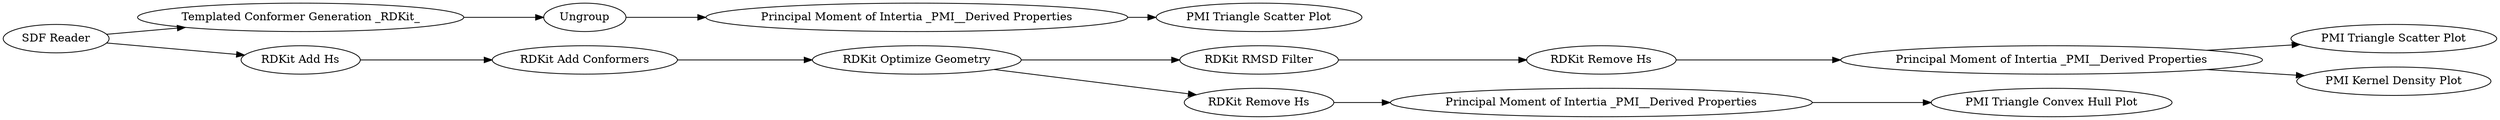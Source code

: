 digraph {
	12 -> 13
	1 -> 3
	3 -> 2
	11 -> 9
	5 -> 4
	16 -> 5
	16 -> 10
	1 -> 12
	13 -> 14
	14 -> 15
	2 -> 16
	6 -> 7
	10 -> 11
	4 -> 6
	6 -> 8
	5 [label="RDKit RMSD Filter"]
	16 [label="RDKit Optimize Geometry"]
	13 [label=Ungroup]
	1 [label="SDF Reader"]
	7 [label="PMI Triangle Scatter Plot"]
	9 [label="PMI Triangle Convex Hull Plot"]
	11 [label="Principal Moment of Intertia _PMI__Derived Properties"]
	4 [label="RDKit Remove Hs"]
	10 [label="RDKit Remove Hs"]
	6 [label="Principal Moment of Intertia _PMI__Derived Properties"]
	8 [label="PMI Kernel Density Plot"]
	15 [label="PMI Triangle Scatter Plot"]
	14 [label="Principal Moment of Intertia _PMI__Derived Properties"]
	3 [label="RDKit Add Hs"]
	2 [label="RDKit Add Conformers"]
	12 [label="Templated Conformer Generation _RDKit_"]
	rankdir=LR
}
